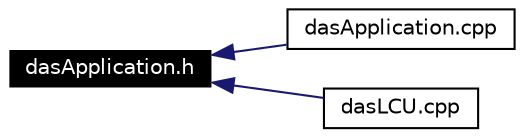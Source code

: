 digraph G
{
  edge [fontname="Helvetica",fontsize=10,labelfontname="Helvetica",labelfontsize=10];
  node [fontname="Helvetica",fontsize=10,shape=record];
  rankdir=LR;
  Node1 [label="dasApplication.h",height=0.2,width=0.4,color="white", fillcolor="black", style="filled" fontcolor="white"];
  Node1 -> Node2 [dir=back,color="midnightblue",fontsize=10,style="solid",fontname="Helvetica"];
  Node2 [label="dasApplication.cpp",height=0.2,width=0.4,color="black", fillcolor="white", style="filled",URL="$examples_2runEMIRDas_8p_8old_2dasApplication_8cpp.html"];
  Node1 -> Node3 [dir=back,color="midnightblue",fontsize=10,style="solid",fontname="Helvetica"];
  Node3 [label="dasLCU.cpp",height=0.2,width=0.4,color="black", fillcolor="white", style="filled",URL="$examples_2runEMIRDas_8p_8old_2dasLCU_8cpp.html"];
}
